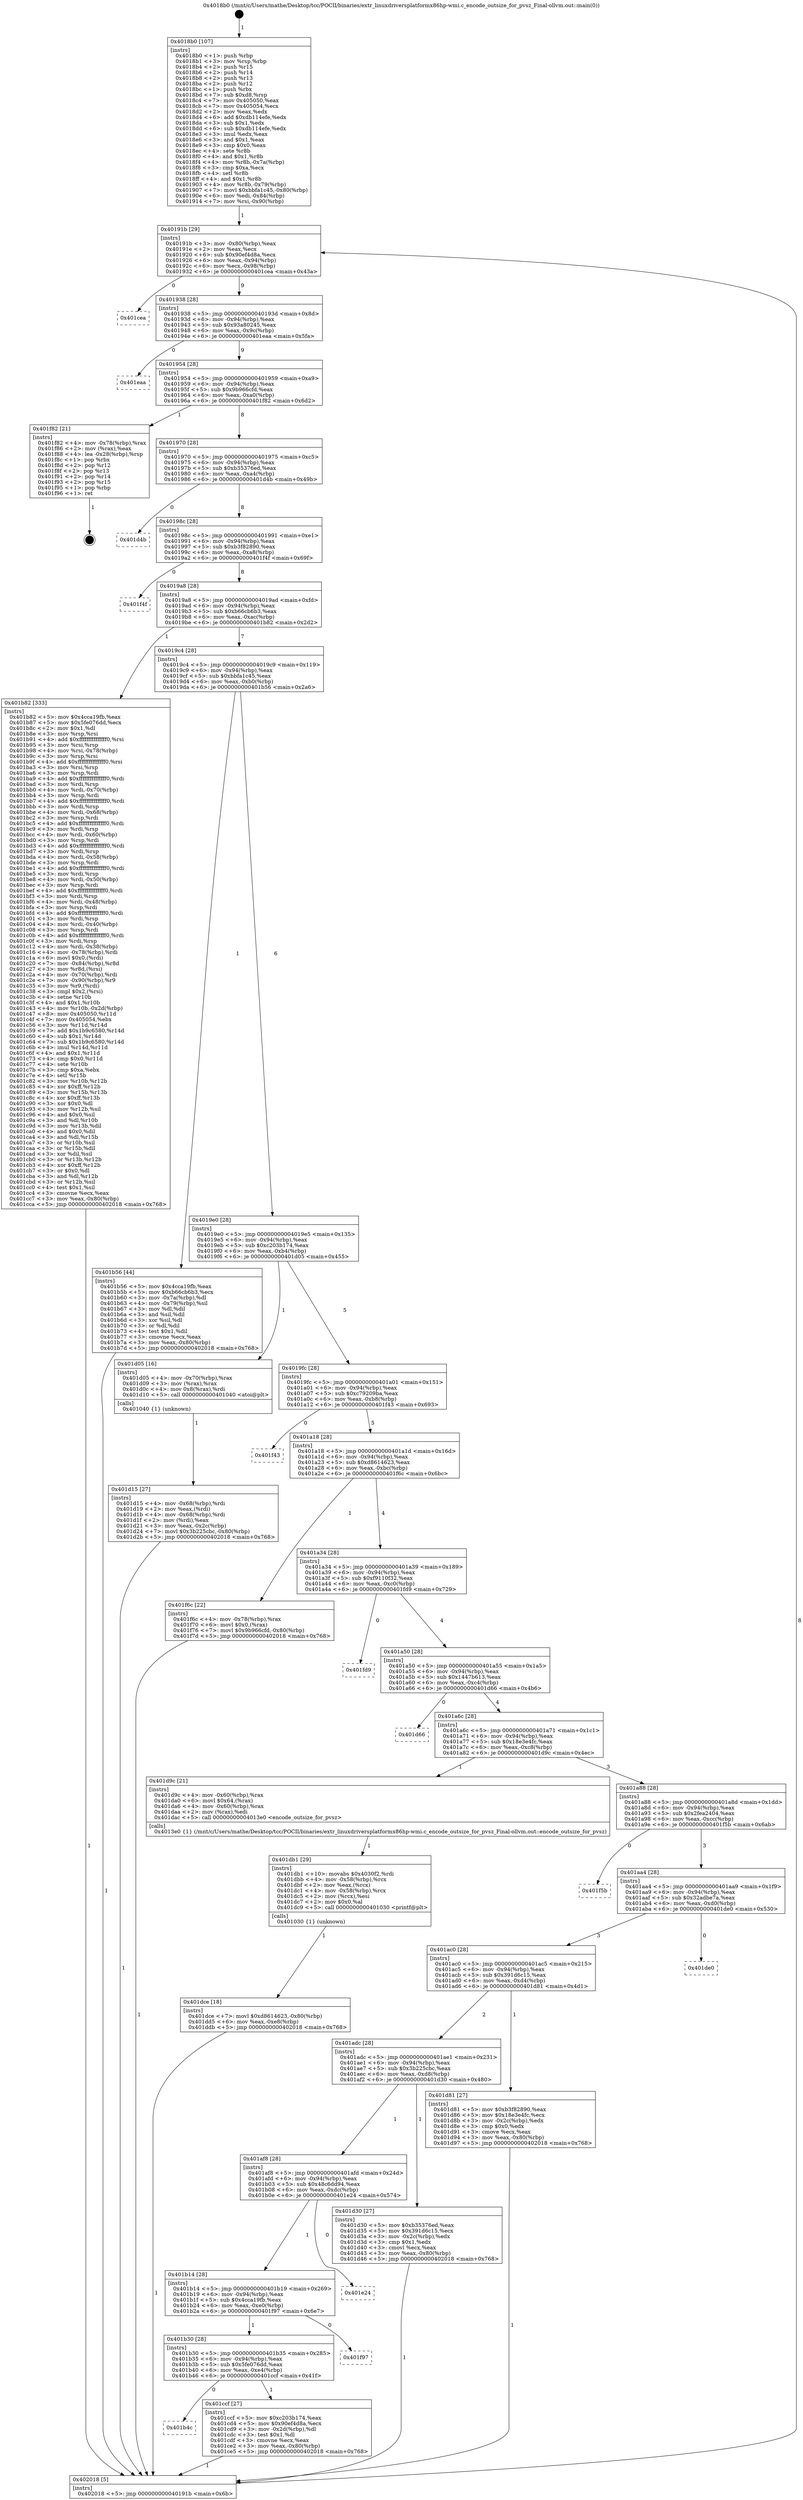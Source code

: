digraph "0x4018b0" {
  label = "0x4018b0 (/mnt/c/Users/mathe/Desktop/tcc/POCII/binaries/extr_linuxdriversplatformx86hp-wmi.c_encode_outsize_for_pvsz_Final-ollvm.out::main(0))"
  labelloc = "t"
  node[shape=record]

  Entry [label="",width=0.3,height=0.3,shape=circle,fillcolor=black,style=filled]
  "0x40191b" [label="{
     0x40191b [29]\l
     | [instrs]\l
     &nbsp;&nbsp;0x40191b \<+3\>: mov -0x80(%rbp),%eax\l
     &nbsp;&nbsp;0x40191e \<+2\>: mov %eax,%ecx\l
     &nbsp;&nbsp;0x401920 \<+6\>: sub $0x90ef4d8a,%ecx\l
     &nbsp;&nbsp;0x401926 \<+6\>: mov %eax,-0x94(%rbp)\l
     &nbsp;&nbsp;0x40192c \<+6\>: mov %ecx,-0x98(%rbp)\l
     &nbsp;&nbsp;0x401932 \<+6\>: je 0000000000401cea \<main+0x43a\>\l
  }"]
  "0x401cea" [label="{
     0x401cea\l
  }", style=dashed]
  "0x401938" [label="{
     0x401938 [28]\l
     | [instrs]\l
     &nbsp;&nbsp;0x401938 \<+5\>: jmp 000000000040193d \<main+0x8d\>\l
     &nbsp;&nbsp;0x40193d \<+6\>: mov -0x94(%rbp),%eax\l
     &nbsp;&nbsp;0x401943 \<+5\>: sub $0x93a80245,%eax\l
     &nbsp;&nbsp;0x401948 \<+6\>: mov %eax,-0x9c(%rbp)\l
     &nbsp;&nbsp;0x40194e \<+6\>: je 0000000000401eaa \<main+0x5fa\>\l
  }"]
  Exit [label="",width=0.3,height=0.3,shape=circle,fillcolor=black,style=filled,peripheries=2]
  "0x401eaa" [label="{
     0x401eaa\l
  }", style=dashed]
  "0x401954" [label="{
     0x401954 [28]\l
     | [instrs]\l
     &nbsp;&nbsp;0x401954 \<+5\>: jmp 0000000000401959 \<main+0xa9\>\l
     &nbsp;&nbsp;0x401959 \<+6\>: mov -0x94(%rbp),%eax\l
     &nbsp;&nbsp;0x40195f \<+5\>: sub $0x9b966cfd,%eax\l
     &nbsp;&nbsp;0x401964 \<+6\>: mov %eax,-0xa0(%rbp)\l
     &nbsp;&nbsp;0x40196a \<+6\>: je 0000000000401f82 \<main+0x6d2\>\l
  }"]
  "0x401dce" [label="{
     0x401dce [18]\l
     | [instrs]\l
     &nbsp;&nbsp;0x401dce \<+7\>: movl $0xd8614623,-0x80(%rbp)\l
     &nbsp;&nbsp;0x401dd5 \<+6\>: mov %eax,-0xe8(%rbp)\l
     &nbsp;&nbsp;0x401ddb \<+5\>: jmp 0000000000402018 \<main+0x768\>\l
  }"]
  "0x401f82" [label="{
     0x401f82 [21]\l
     | [instrs]\l
     &nbsp;&nbsp;0x401f82 \<+4\>: mov -0x78(%rbp),%rax\l
     &nbsp;&nbsp;0x401f86 \<+2\>: mov (%rax),%eax\l
     &nbsp;&nbsp;0x401f88 \<+4\>: lea -0x28(%rbp),%rsp\l
     &nbsp;&nbsp;0x401f8c \<+1\>: pop %rbx\l
     &nbsp;&nbsp;0x401f8d \<+2\>: pop %r12\l
     &nbsp;&nbsp;0x401f8f \<+2\>: pop %r13\l
     &nbsp;&nbsp;0x401f91 \<+2\>: pop %r14\l
     &nbsp;&nbsp;0x401f93 \<+2\>: pop %r15\l
     &nbsp;&nbsp;0x401f95 \<+1\>: pop %rbp\l
     &nbsp;&nbsp;0x401f96 \<+1\>: ret\l
  }"]
  "0x401970" [label="{
     0x401970 [28]\l
     | [instrs]\l
     &nbsp;&nbsp;0x401970 \<+5\>: jmp 0000000000401975 \<main+0xc5\>\l
     &nbsp;&nbsp;0x401975 \<+6\>: mov -0x94(%rbp),%eax\l
     &nbsp;&nbsp;0x40197b \<+5\>: sub $0xb35376ed,%eax\l
     &nbsp;&nbsp;0x401980 \<+6\>: mov %eax,-0xa4(%rbp)\l
     &nbsp;&nbsp;0x401986 \<+6\>: je 0000000000401d4b \<main+0x49b\>\l
  }"]
  "0x401db1" [label="{
     0x401db1 [29]\l
     | [instrs]\l
     &nbsp;&nbsp;0x401db1 \<+10\>: movabs $0x4030f2,%rdi\l
     &nbsp;&nbsp;0x401dbb \<+4\>: mov -0x58(%rbp),%rcx\l
     &nbsp;&nbsp;0x401dbf \<+2\>: mov %eax,(%rcx)\l
     &nbsp;&nbsp;0x401dc1 \<+4\>: mov -0x58(%rbp),%rcx\l
     &nbsp;&nbsp;0x401dc5 \<+2\>: mov (%rcx),%esi\l
     &nbsp;&nbsp;0x401dc7 \<+2\>: mov $0x0,%al\l
     &nbsp;&nbsp;0x401dc9 \<+5\>: call 0000000000401030 \<printf@plt\>\l
     | [calls]\l
     &nbsp;&nbsp;0x401030 \{1\} (unknown)\l
  }"]
  "0x401d4b" [label="{
     0x401d4b\l
  }", style=dashed]
  "0x40198c" [label="{
     0x40198c [28]\l
     | [instrs]\l
     &nbsp;&nbsp;0x40198c \<+5\>: jmp 0000000000401991 \<main+0xe1\>\l
     &nbsp;&nbsp;0x401991 \<+6\>: mov -0x94(%rbp),%eax\l
     &nbsp;&nbsp;0x401997 \<+5\>: sub $0xb3f82890,%eax\l
     &nbsp;&nbsp;0x40199c \<+6\>: mov %eax,-0xa8(%rbp)\l
     &nbsp;&nbsp;0x4019a2 \<+6\>: je 0000000000401f4f \<main+0x69f\>\l
  }"]
  "0x401d15" [label="{
     0x401d15 [27]\l
     | [instrs]\l
     &nbsp;&nbsp;0x401d15 \<+4\>: mov -0x68(%rbp),%rdi\l
     &nbsp;&nbsp;0x401d19 \<+2\>: mov %eax,(%rdi)\l
     &nbsp;&nbsp;0x401d1b \<+4\>: mov -0x68(%rbp),%rdi\l
     &nbsp;&nbsp;0x401d1f \<+2\>: mov (%rdi),%eax\l
     &nbsp;&nbsp;0x401d21 \<+3\>: mov %eax,-0x2c(%rbp)\l
     &nbsp;&nbsp;0x401d24 \<+7\>: movl $0x3b225cbc,-0x80(%rbp)\l
     &nbsp;&nbsp;0x401d2b \<+5\>: jmp 0000000000402018 \<main+0x768\>\l
  }"]
  "0x401f4f" [label="{
     0x401f4f\l
  }", style=dashed]
  "0x4019a8" [label="{
     0x4019a8 [28]\l
     | [instrs]\l
     &nbsp;&nbsp;0x4019a8 \<+5\>: jmp 00000000004019ad \<main+0xfd\>\l
     &nbsp;&nbsp;0x4019ad \<+6\>: mov -0x94(%rbp),%eax\l
     &nbsp;&nbsp;0x4019b3 \<+5\>: sub $0xb66cb6b3,%eax\l
     &nbsp;&nbsp;0x4019b8 \<+6\>: mov %eax,-0xac(%rbp)\l
     &nbsp;&nbsp;0x4019be \<+6\>: je 0000000000401b82 \<main+0x2d2\>\l
  }"]
  "0x401b4c" [label="{
     0x401b4c\l
  }", style=dashed]
  "0x401b82" [label="{
     0x401b82 [333]\l
     | [instrs]\l
     &nbsp;&nbsp;0x401b82 \<+5\>: mov $0x4cca19fb,%eax\l
     &nbsp;&nbsp;0x401b87 \<+5\>: mov $0x5fe076dd,%ecx\l
     &nbsp;&nbsp;0x401b8c \<+2\>: mov $0x1,%dl\l
     &nbsp;&nbsp;0x401b8e \<+3\>: mov %rsp,%rsi\l
     &nbsp;&nbsp;0x401b91 \<+4\>: add $0xfffffffffffffff0,%rsi\l
     &nbsp;&nbsp;0x401b95 \<+3\>: mov %rsi,%rsp\l
     &nbsp;&nbsp;0x401b98 \<+4\>: mov %rsi,-0x78(%rbp)\l
     &nbsp;&nbsp;0x401b9c \<+3\>: mov %rsp,%rsi\l
     &nbsp;&nbsp;0x401b9f \<+4\>: add $0xfffffffffffffff0,%rsi\l
     &nbsp;&nbsp;0x401ba3 \<+3\>: mov %rsi,%rsp\l
     &nbsp;&nbsp;0x401ba6 \<+3\>: mov %rsp,%rdi\l
     &nbsp;&nbsp;0x401ba9 \<+4\>: add $0xfffffffffffffff0,%rdi\l
     &nbsp;&nbsp;0x401bad \<+3\>: mov %rdi,%rsp\l
     &nbsp;&nbsp;0x401bb0 \<+4\>: mov %rdi,-0x70(%rbp)\l
     &nbsp;&nbsp;0x401bb4 \<+3\>: mov %rsp,%rdi\l
     &nbsp;&nbsp;0x401bb7 \<+4\>: add $0xfffffffffffffff0,%rdi\l
     &nbsp;&nbsp;0x401bbb \<+3\>: mov %rdi,%rsp\l
     &nbsp;&nbsp;0x401bbe \<+4\>: mov %rdi,-0x68(%rbp)\l
     &nbsp;&nbsp;0x401bc2 \<+3\>: mov %rsp,%rdi\l
     &nbsp;&nbsp;0x401bc5 \<+4\>: add $0xfffffffffffffff0,%rdi\l
     &nbsp;&nbsp;0x401bc9 \<+3\>: mov %rdi,%rsp\l
     &nbsp;&nbsp;0x401bcc \<+4\>: mov %rdi,-0x60(%rbp)\l
     &nbsp;&nbsp;0x401bd0 \<+3\>: mov %rsp,%rdi\l
     &nbsp;&nbsp;0x401bd3 \<+4\>: add $0xfffffffffffffff0,%rdi\l
     &nbsp;&nbsp;0x401bd7 \<+3\>: mov %rdi,%rsp\l
     &nbsp;&nbsp;0x401bda \<+4\>: mov %rdi,-0x58(%rbp)\l
     &nbsp;&nbsp;0x401bde \<+3\>: mov %rsp,%rdi\l
     &nbsp;&nbsp;0x401be1 \<+4\>: add $0xfffffffffffffff0,%rdi\l
     &nbsp;&nbsp;0x401be5 \<+3\>: mov %rdi,%rsp\l
     &nbsp;&nbsp;0x401be8 \<+4\>: mov %rdi,-0x50(%rbp)\l
     &nbsp;&nbsp;0x401bec \<+3\>: mov %rsp,%rdi\l
     &nbsp;&nbsp;0x401bef \<+4\>: add $0xfffffffffffffff0,%rdi\l
     &nbsp;&nbsp;0x401bf3 \<+3\>: mov %rdi,%rsp\l
     &nbsp;&nbsp;0x401bf6 \<+4\>: mov %rdi,-0x48(%rbp)\l
     &nbsp;&nbsp;0x401bfa \<+3\>: mov %rsp,%rdi\l
     &nbsp;&nbsp;0x401bfd \<+4\>: add $0xfffffffffffffff0,%rdi\l
     &nbsp;&nbsp;0x401c01 \<+3\>: mov %rdi,%rsp\l
     &nbsp;&nbsp;0x401c04 \<+4\>: mov %rdi,-0x40(%rbp)\l
     &nbsp;&nbsp;0x401c08 \<+3\>: mov %rsp,%rdi\l
     &nbsp;&nbsp;0x401c0b \<+4\>: add $0xfffffffffffffff0,%rdi\l
     &nbsp;&nbsp;0x401c0f \<+3\>: mov %rdi,%rsp\l
     &nbsp;&nbsp;0x401c12 \<+4\>: mov %rdi,-0x38(%rbp)\l
     &nbsp;&nbsp;0x401c16 \<+4\>: mov -0x78(%rbp),%rdi\l
     &nbsp;&nbsp;0x401c1a \<+6\>: movl $0x0,(%rdi)\l
     &nbsp;&nbsp;0x401c20 \<+7\>: mov -0x84(%rbp),%r8d\l
     &nbsp;&nbsp;0x401c27 \<+3\>: mov %r8d,(%rsi)\l
     &nbsp;&nbsp;0x401c2a \<+4\>: mov -0x70(%rbp),%rdi\l
     &nbsp;&nbsp;0x401c2e \<+7\>: mov -0x90(%rbp),%r9\l
     &nbsp;&nbsp;0x401c35 \<+3\>: mov %r9,(%rdi)\l
     &nbsp;&nbsp;0x401c38 \<+3\>: cmpl $0x2,(%rsi)\l
     &nbsp;&nbsp;0x401c3b \<+4\>: setne %r10b\l
     &nbsp;&nbsp;0x401c3f \<+4\>: and $0x1,%r10b\l
     &nbsp;&nbsp;0x401c43 \<+4\>: mov %r10b,-0x2d(%rbp)\l
     &nbsp;&nbsp;0x401c47 \<+8\>: mov 0x405050,%r11d\l
     &nbsp;&nbsp;0x401c4f \<+7\>: mov 0x405054,%ebx\l
     &nbsp;&nbsp;0x401c56 \<+3\>: mov %r11d,%r14d\l
     &nbsp;&nbsp;0x401c59 \<+7\>: add $0x1b9c6580,%r14d\l
     &nbsp;&nbsp;0x401c60 \<+4\>: sub $0x1,%r14d\l
     &nbsp;&nbsp;0x401c64 \<+7\>: sub $0x1b9c6580,%r14d\l
     &nbsp;&nbsp;0x401c6b \<+4\>: imul %r14d,%r11d\l
     &nbsp;&nbsp;0x401c6f \<+4\>: and $0x1,%r11d\l
     &nbsp;&nbsp;0x401c73 \<+4\>: cmp $0x0,%r11d\l
     &nbsp;&nbsp;0x401c77 \<+4\>: sete %r10b\l
     &nbsp;&nbsp;0x401c7b \<+3\>: cmp $0xa,%ebx\l
     &nbsp;&nbsp;0x401c7e \<+4\>: setl %r15b\l
     &nbsp;&nbsp;0x401c82 \<+3\>: mov %r10b,%r12b\l
     &nbsp;&nbsp;0x401c85 \<+4\>: xor $0xff,%r12b\l
     &nbsp;&nbsp;0x401c89 \<+3\>: mov %r15b,%r13b\l
     &nbsp;&nbsp;0x401c8c \<+4\>: xor $0xff,%r13b\l
     &nbsp;&nbsp;0x401c90 \<+3\>: xor $0x0,%dl\l
     &nbsp;&nbsp;0x401c93 \<+3\>: mov %r12b,%sil\l
     &nbsp;&nbsp;0x401c96 \<+4\>: and $0x0,%sil\l
     &nbsp;&nbsp;0x401c9a \<+3\>: and %dl,%r10b\l
     &nbsp;&nbsp;0x401c9d \<+3\>: mov %r13b,%dil\l
     &nbsp;&nbsp;0x401ca0 \<+4\>: and $0x0,%dil\l
     &nbsp;&nbsp;0x401ca4 \<+3\>: and %dl,%r15b\l
     &nbsp;&nbsp;0x401ca7 \<+3\>: or %r10b,%sil\l
     &nbsp;&nbsp;0x401caa \<+3\>: or %r15b,%dil\l
     &nbsp;&nbsp;0x401cad \<+3\>: xor %dil,%sil\l
     &nbsp;&nbsp;0x401cb0 \<+3\>: or %r13b,%r12b\l
     &nbsp;&nbsp;0x401cb3 \<+4\>: xor $0xff,%r12b\l
     &nbsp;&nbsp;0x401cb7 \<+3\>: or $0x0,%dl\l
     &nbsp;&nbsp;0x401cba \<+3\>: and %dl,%r12b\l
     &nbsp;&nbsp;0x401cbd \<+3\>: or %r12b,%sil\l
     &nbsp;&nbsp;0x401cc0 \<+4\>: test $0x1,%sil\l
     &nbsp;&nbsp;0x401cc4 \<+3\>: cmovne %ecx,%eax\l
     &nbsp;&nbsp;0x401cc7 \<+3\>: mov %eax,-0x80(%rbp)\l
     &nbsp;&nbsp;0x401cca \<+5\>: jmp 0000000000402018 \<main+0x768\>\l
  }"]
  "0x4019c4" [label="{
     0x4019c4 [28]\l
     | [instrs]\l
     &nbsp;&nbsp;0x4019c4 \<+5\>: jmp 00000000004019c9 \<main+0x119\>\l
     &nbsp;&nbsp;0x4019c9 \<+6\>: mov -0x94(%rbp),%eax\l
     &nbsp;&nbsp;0x4019cf \<+5\>: sub $0xbbfa1c45,%eax\l
     &nbsp;&nbsp;0x4019d4 \<+6\>: mov %eax,-0xb0(%rbp)\l
     &nbsp;&nbsp;0x4019da \<+6\>: je 0000000000401b56 \<main+0x2a6\>\l
  }"]
  "0x401ccf" [label="{
     0x401ccf [27]\l
     | [instrs]\l
     &nbsp;&nbsp;0x401ccf \<+5\>: mov $0xc203b174,%eax\l
     &nbsp;&nbsp;0x401cd4 \<+5\>: mov $0x90ef4d8a,%ecx\l
     &nbsp;&nbsp;0x401cd9 \<+3\>: mov -0x2d(%rbp),%dl\l
     &nbsp;&nbsp;0x401cdc \<+3\>: test $0x1,%dl\l
     &nbsp;&nbsp;0x401cdf \<+3\>: cmovne %ecx,%eax\l
     &nbsp;&nbsp;0x401ce2 \<+3\>: mov %eax,-0x80(%rbp)\l
     &nbsp;&nbsp;0x401ce5 \<+5\>: jmp 0000000000402018 \<main+0x768\>\l
  }"]
  "0x401b56" [label="{
     0x401b56 [44]\l
     | [instrs]\l
     &nbsp;&nbsp;0x401b56 \<+5\>: mov $0x4cca19fb,%eax\l
     &nbsp;&nbsp;0x401b5b \<+5\>: mov $0xb66cb6b3,%ecx\l
     &nbsp;&nbsp;0x401b60 \<+3\>: mov -0x7a(%rbp),%dl\l
     &nbsp;&nbsp;0x401b63 \<+4\>: mov -0x79(%rbp),%sil\l
     &nbsp;&nbsp;0x401b67 \<+3\>: mov %dl,%dil\l
     &nbsp;&nbsp;0x401b6a \<+3\>: and %sil,%dil\l
     &nbsp;&nbsp;0x401b6d \<+3\>: xor %sil,%dl\l
     &nbsp;&nbsp;0x401b70 \<+3\>: or %dl,%dil\l
     &nbsp;&nbsp;0x401b73 \<+4\>: test $0x1,%dil\l
     &nbsp;&nbsp;0x401b77 \<+3\>: cmovne %ecx,%eax\l
     &nbsp;&nbsp;0x401b7a \<+3\>: mov %eax,-0x80(%rbp)\l
     &nbsp;&nbsp;0x401b7d \<+5\>: jmp 0000000000402018 \<main+0x768\>\l
  }"]
  "0x4019e0" [label="{
     0x4019e0 [28]\l
     | [instrs]\l
     &nbsp;&nbsp;0x4019e0 \<+5\>: jmp 00000000004019e5 \<main+0x135\>\l
     &nbsp;&nbsp;0x4019e5 \<+6\>: mov -0x94(%rbp),%eax\l
     &nbsp;&nbsp;0x4019eb \<+5\>: sub $0xc203b174,%eax\l
     &nbsp;&nbsp;0x4019f0 \<+6\>: mov %eax,-0xb4(%rbp)\l
     &nbsp;&nbsp;0x4019f6 \<+6\>: je 0000000000401d05 \<main+0x455\>\l
  }"]
  "0x402018" [label="{
     0x402018 [5]\l
     | [instrs]\l
     &nbsp;&nbsp;0x402018 \<+5\>: jmp 000000000040191b \<main+0x6b\>\l
  }"]
  "0x4018b0" [label="{
     0x4018b0 [107]\l
     | [instrs]\l
     &nbsp;&nbsp;0x4018b0 \<+1\>: push %rbp\l
     &nbsp;&nbsp;0x4018b1 \<+3\>: mov %rsp,%rbp\l
     &nbsp;&nbsp;0x4018b4 \<+2\>: push %r15\l
     &nbsp;&nbsp;0x4018b6 \<+2\>: push %r14\l
     &nbsp;&nbsp;0x4018b8 \<+2\>: push %r13\l
     &nbsp;&nbsp;0x4018ba \<+2\>: push %r12\l
     &nbsp;&nbsp;0x4018bc \<+1\>: push %rbx\l
     &nbsp;&nbsp;0x4018bd \<+7\>: sub $0xd8,%rsp\l
     &nbsp;&nbsp;0x4018c4 \<+7\>: mov 0x405050,%eax\l
     &nbsp;&nbsp;0x4018cb \<+7\>: mov 0x405054,%ecx\l
     &nbsp;&nbsp;0x4018d2 \<+2\>: mov %eax,%edx\l
     &nbsp;&nbsp;0x4018d4 \<+6\>: add $0xdb114efe,%edx\l
     &nbsp;&nbsp;0x4018da \<+3\>: sub $0x1,%edx\l
     &nbsp;&nbsp;0x4018dd \<+6\>: sub $0xdb114efe,%edx\l
     &nbsp;&nbsp;0x4018e3 \<+3\>: imul %edx,%eax\l
     &nbsp;&nbsp;0x4018e6 \<+3\>: and $0x1,%eax\l
     &nbsp;&nbsp;0x4018e9 \<+3\>: cmp $0x0,%eax\l
     &nbsp;&nbsp;0x4018ec \<+4\>: sete %r8b\l
     &nbsp;&nbsp;0x4018f0 \<+4\>: and $0x1,%r8b\l
     &nbsp;&nbsp;0x4018f4 \<+4\>: mov %r8b,-0x7a(%rbp)\l
     &nbsp;&nbsp;0x4018f8 \<+3\>: cmp $0xa,%ecx\l
     &nbsp;&nbsp;0x4018fb \<+4\>: setl %r8b\l
     &nbsp;&nbsp;0x4018ff \<+4\>: and $0x1,%r8b\l
     &nbsp;&nbsp;0x401903 \<+4\>: mov %r8b,-0x79(%rbp)\l
     &nbsp;&nbsp;0x401907 \<+7\>: movl $0xbbfa1c45,-0x80(%rbp)\l
     &nbsp;&nbsp;0x40190e \<+6\>: mov %edi,-0x84(%rbp)\l
     &nbsp;&nbsp;0x401914 \<+7\>: mov %rsi,-0x90(%rbp)\l
  }"]
  "0x401b30" [label="{
     0x401b30 [28]\l
     | [instrs]\l
     &nbsp;&nbsp;0x401b30 \<+5\>: jmp 0000000000401b35 \<main+0x285\>\l
     &nbsp;&nbsp;0x401b35 \<+6\>: mov -0x94(%rbp),%eax\l
     &nbsp;&nbsp;0x401b3b \<+5\>: sub $0x5fe076dd,%eax\l
     &nbsp;&nbsp;0x401b40 \<+6\>: mov %eax,-0xe4(%rbp)\l
     &nbsp;&nbsp;0x401b46 \<+6\>: je 0000000000401ccf \<main+0x41f\>\l
  }"]
  "0x401f97" [label="{
     0x401f97\l
  }", style=dashed]
  "0x401d05" [label="{
     0x401d05 [16]\l
     | [instrs]\l
     &nbsp;&nbsp;0x401d05 \<+4\>: mov -0x70(%rbp),%rax\l
     &nbsp;&nbsp;0x401d09 \<+3\>: mov (%rax),%rax\l
     &nbsp;&nbsp;0x401d0c \<+4\>: mov 0x8(%rax),%rdi\l
     &nbsp;&nbsp;0x401d10 \<+5\>: call 0000000000401040 \<atoi@plt\>\l
     | [calls]\l
     &nbsp;&nbsp;0x401040 \{1\} (unknown)\l
  }"]
  "0x4019fc" [label="{
     0x4019fc [28]\l
     | [instrs]\l
     &nbsp;&nbsp;0x4019fc \<+5\>: jmp 0000000000401a01 \<main+0x151\>\l
     &nbsp;&nbsp;0x401a01 \<+6\>: mov -0x94(%rbp),%eax\l
     &nbsp;&nbsp;0x401a07 \<+5\>: sub $0xc79209ba,%eax\l
     &nbsp;&nbsp;0x401a0c \<+6\>: mov %eax,-0xb8(%rbp)\l
     &nbsp;&nbsp;0x401a12 \<+6\>: je 0000000000401f43 \<main+0x693\>\l
  }"]
  "0x401b14" [label="{
     0x401b14 [28]\l
     | [instrs]\l
     &nbsp;&nbsp;0x401b14 \<+5\>: jmp 0000000000401b19 \<main+0x269\>\l
     &nbsp;&nbsp;0x401b19 \<+6\>: mov -0x94(%rbp),%eax\l
     &nbsp;&nbsp;0x401b1f \<+5\>: sub $0x4cca19fb,%eax\l
     &nbsp;&nbsp;0x401b24 \<+6\>: mov %eax,-0xe0(%rbp)\l
     &nbsp;&nbsp;0x401b2a \<+6\>: je 0000000000401f97 \<main+0x6e7\>\l
  }"]
  "0x401f43" [label="{
     0x401f43\l
  }", style=dashed]
  "0x401a18" [label="{
     0x401a18 [28]\l
     | [instrs]\l
     &nbsp;&nbsp;0x401a18 \<+5\>: jmp 0000000000401a1d \<main+0x16d\>\l
     &nbsp;&nbsp;0x401a1d \<+6\>: mov -0x94(%rbp),%eax\l
     &nbsp;&nbsp;0x401a23 \<+5\>: sub $0xd8614623,%eax\l
     &nbsp;&nbsp;0x401a28 \<+6\>: mov %eax,-0xbc(%rbp)\l
     &nbsp;&nbsp;0x401a2e \<+6\>: je 0000000000401f6c \<main+0x6bc\>\l
  }"]
  "0x401e24" [label="{
     0x401e24\l
  }", style=dashed]
  "0x401f6c" [label="{
     0x401f6c [22]\l
     | [instrs]\l
     &nbsp;&nbsp;0x401f6c \<+4\>: mov -0x78(%rbp),%rax\l
     &nbsp;&nbsp;0x401f70 \<+6\>: movl $0x0,(%rax)\l
     &nbsp;&nbsp;0x401f76 \<+7\>: movl $0x9b966cfd,-0x80(%rbp)\l
     &nbsp;&nbsp;0x401f7d \<+5\>: jmp 0000000000402018 \<main+0x768\>\l
  }"]
  "0x401a34" [label="{
     0x401a34 [28]\l
     | [instrs]\l
     &nbsp;&nbsp;0x401a34 \<+5\>: jmp 0000000000401a39 \<main+0x189\>\l
     &nbsp;&nbsp;0x401a39 \<+6\>: mov -0x94(%rbp),%eax\l
     &nbsp;&nbsp;0x401a3f \<+5\>: sub $0xf9110f32,%eax\l
     &nbsp;&nbsp;0x401a44 \<+6\>: mov %eax,-0xc0(%rbp)\l
     &nbsp;&nbsp;0x401a4a \<+6\>: je 0000000000401fd9 \<main+0x729\>\l
  }"]
  "0x401af8" [label="{
     0x401af8 [28]\l
     | [instrs]\l
     &nbsp;&nbsp;0x401af8 \<+5\>: jmp 0000000000401afd \<main+0x24d\>\l
     &nbsp;&nbsp;0x401afd \<+6\>: mov -0x94(%rbp),%eax\l
     &nbsp;&nbsp;0x401b03 \<+5\>: sub $0x48c6dd94,%eax\l
     &nbsp;&nbsp;0x401b08 \<+6\>: mov %eax,-0xdc(%rbp)\l
     &nbsp;&nbsp;0x401b0e \<+6\>: je 0000000000401e24 \<main+0x574\>\l
  }"]
  "0x401fd9" [label="{
     0x401fd9\l
  }", style=dashed]
  "0x401a50" [label="{
     0x401a50 [28]\l
     | [instrs]\l
     &nbsp;&nbsp;0x401a50 \<+5\>: jmp 0000000000401a55 \<main+0x1a5\>\l
     &nbsp;&nbsp;0x401a55 \<+6\>: mov -0x94(%rbp),%eax\l
     &nbsp;&nbsp;0x401a5b \<+5\>: sub $0x1447b613,%eax\l
     &nbsp;&nbsp;0x401a60 \<+6\>: mov %eax,-0xc4(%rbp)\l
     &nbsp;&nbsp;0x401a66 \<+6\>: je 0000000000401d66 \<main+0x4b6\>\l
  }"]
  "0x401d30" [label="{
     0x401d30 [27]\l
     | [instrs]\l
     &nbsp;&nbsp;0x401d30 \<+5\>: mov $0xb35376ed,%eax\l
     &nbsp;&nbsp;0x401d35 \<+5\>: mov $0x391d6c15,%ecx\l
     &nbsp;&nbsp;0x401d3a \<+3\>: mov -0x2c(%rbp),%edx\l
     &nbsp;&nbsp;0x401d3d \<+3\>: cmp $0x1,%edx\l
     &nbsp;&nbsp;0x401d40 \<+3\>: cmovl %ecx,%eax\l
     &nbsp;&nbsp;0x401d43 \<+3\>: mov %eax,-0x80(%rbp)\l
     &nbsp;&nbsp;0x401d46 \<+5\>: jmp 0000000000402018 \<main+0x768\>\l
  }"]
  "0x401d66" [label="{
     0x401d66\l
  }", style=dashed]
  "0x401a6c" [label="{
     0x401a6c [28]\l
     | [instrs]\l
     &nbsp;&nbsp;0x401a6c \<+5\>: jmp 0000000000401a71 \<main+0x1c1\>\l
     &nbsp;&nbsp;0x401a71 \<+6\>: mov -0x94(%rbp),%eax\l
     &nbsp;&nbsp;0x401a77 \<+5\>: sub $0x18e3e4fc,%eax\l
     &nbsp;&nbsp;0x401a7c \<+6\>: mov %eax,-0xc8(%rbp)\l
     &nbsp;&nbsp;0x401a82 \<+6\>: je 0000000000401d9c \<main+0x4ec\>\l
  }"]
  "0x401adc" [label="{
     0x401adc [28]\l
     | [instrs]\l
     &nbsp;&nbsp;0x401adc \<+5\>: jmp 0000000000401ae1 \<main+0x231\>\l
     &nbsp;&nbsp;0x401ae1 \<+6\>: mov -0x94(%rbp),%eax\l
     &nbsp;&nbsp;0x401ae7 \<+5\>: sub $0x3b225cbc,%eax\l
     &nbsp;&nbsp;0x401aec \<+6\>: mov %eax,-0xd8(%rbp)\l
     &nbsp;&nbsp;0x401af2 \<+6\>: je 0000000000401d30 \<main+0x480\>\l
  }"]
  "0x401d9c" [label="{
     0x401d9c [21]\l
     | [instrs]\l
     &nbsp;&nbsp;0x401d9c \<+4\>: mov -0x60(%rbp),%rax\l
     &nbsp;&nbsp;0x401da0 \<+6\>: movl $0x64,(%rax)\l
     &nbsp;&nbsp;0x401da6 \<+4\>: mov -0x60(%rbp),%rax\l
     &nbsp;&nbsp;0x401daa \<+2\>: mov (%rax),%edi\l
     &nbsp;&nbsp;0x401dac \<+5\>: call 00000000004013e0 \<encode_outsize_for_pvsz\>\l
     | [calls]\l
     &nbsp;&nbsp;0x4013e0 \{1\} (/mnt/c/Users/mathe/Desktop/tcc/POCII/binaries/extr_linuxdriversplatformx86hp-wmi.c_encode_outsize_for_pvsz_Final-ollvm.out::encode_outsize_for_pvsz)\l
  }"]
  "0x401a88" [label="{
     0x401a88 [28]\l
     | [instrs]\l
     &nbsp;&nbsp;0x401a88 \<+5\>: jmp 0000000000401a8d \<main+0x1dd\>\l
     &nbsp;&nbsp;0x401a8d \<+6\>: mov -0x94(%rbp),%eax\l
     &nbsp;&nbsp;0x401a93 \<+5\>: sub $0x2fea2404,%eax\l
     &nbsp;&nbsp;0x401a98 \<+6\>: mov %eax,-0xcc(%rbp)\l
     &nbsp;&nbsp;0x401a9e \<+6\>: je 0000000000401f5b \<main+0x6ab\>\l
  }"]
  "0x401d81" [label="{
     0x401d81 [27]\l
     | [instrs]\l
     &nbsp;&nbsp;0x401d81 \<+5\>: mov $0xb3f82890,%eax\l
     &nbsp;&nbsp;0x401d86 \<+5\>: mov $0x18e3e4fc,%ecx\l
     &nbsp;&nbsp;0x401d8b \<+3\>: mov -0x2c(%rbp),%edx\l
     &nbsp;&nbsp;0x401d8e \<+3\>: cmp $0x0,%edx\l
     &nbsp;&nbsp;0x401d91 \<+3\>: cmove %ecx,%eax\l
     &nbsp;&nbsp;0x401d94 \<+3\>: mov %eax,-0x80(%rbp)\l
     &nbsp;&nbsp;0x401d97 \<+5\>: jmp 0000000000402018 \<main+0x768\>\l
  }"]
  "0x401f5b" [label="{
     0x401f5b\l
  }", style=dashed]
  "0x401aa4" [label="{
     0x401aa4 [28]\l
     | [instrs]\l
     &nbsp;&nbsp;0x401aa4 \<+5\>: jmp 0000000000401aa9 \<main+0x1f9\>\l
     &nbsp;&nbsp;0x401aa9 \<+6\>: mov -0x94(%rbp),%eax\l
     &nbsp;&nbsp;0x401aaf \<+5\>: sub $0x32adbe7a,%eax\l
     &nbsp;&nbsp;0x401ab4 \<+6\>: mov %eax,-0xd0(%rbp)\l
     &nbsp;&nbsp;0x401aba \<+6\>: je 0000000000401de0 \<main+0x530\>\l
  }"]
  "0x401ac0" [label="{
     0x401ac0 [28]\l
     | [instrs]\l
     &nbsp;&nbsp;0x401ac0 \<+5\>: jmp 0000000000401ac5 \<main+0x215\>\l
     &nbsp;&nbsp;0x401ac5 \<+6\>: mov -0x94(%rbp),%eax\l
     &nbsp;&nbsp;0x401acb \<+5\>: sub $0x391d6c15,%eax\l
     &nbsp;&nbsp;0x401ad0 \<+6\>: mov %eax,-0xd4(%rbp)\l
     &nbsp;&nbsp;0x401ad6 \<+6\>: je 0000000000401d81 \<main+0x4d1\>\l
  }"]
  "0x401de0" [label="{
     0x401de0\l
  }", style=dashed]
  Entry -> "0x4018b0" [label=" 1"]
  "0x40191b" -> "0x401cea" [label=" 0"]
  "0x40191b" -> "0x401938" [label=" 9"]
  "0x401f82" -> Exit [label=" 1"]
  "0x401938" -> "0x401eaa" [label=" 0"]
  "0x401938" -> "0x401954" [label=" 9"]
  "0x401f6c" -> "0x402018" [label=" 1"]
  "0x401954" -> "0x401f82" [label=" 1"]
  "0x401954" -> "0x401970" [label=" 8"]
  "0x401dce" -> "0x402018" [label=" 1"]
  "0x401970" -> "0x401d4b" [label=" 0"]
  "0x401970" -> "0x40198c" [label=" 8"]
  "0x401db1" -> "0x401dce" [label=" 1"]
  "0x40198c" -> "0x401f4f" [label=" 0"]
  "0x40198c" -> "0x4019a8" [label=" 8"]
  "0x401d9c" -> "0x401db1" [label=" 1"]
  "0x4019a8" -> "0x401b82" [label=" 1"]
  "0x4019a8" -> "0x4019c4" [label=" 7"]
  "0x401d81" -> "0x402018" [label=" 1"]
  "0x4019c4" -> "0x401b56" [label=" 1"]
  "0x4019c4" -> "0x4019e0" [label=" 6"]
  "0x401b56" -> "0x402018" [label=" 1"]
  "0x4018b0" -> "0x40191b" [label=" 1"]
  "0x402018" -> "0x40191b" [label=" 8"]
  "0x401d30" -> "0x402018" [label=" 1"]
  "0x401b82" -> "0x402018" [label=" 1"]
  "0x401d05" -> "0x401d15" [label=" 1"]
  "0x4019e0" -> "0x401d05" [label=" 1"]
  "0x4019e0" -> "0x4019fc" [label=" 5"]
  "0x401ccf" -> "0x402018" [label=" 1"]
  "0x4019fc" -> "0x401f43" [label=" 0"]
  "0x4019fc" -> "0x401a18" [label=" 5"]
  "0x401b30" -> "0x401ccf" [label=" 1"]
  "0x401a18" -> "0x401f6c" [label=" 1"]
  "0x401a18" -> "0x401a34" [label=" 4"]
  "0x401d15" -> "0x402018" [label=" 1"]
  "0x401a34" -> "0x401fd9" [label=" 0"]
  "0x401a34" -> "0x401a50" [label=" 4"]
  "0x401b14" -> "0x401f97" [label=" 0"]
  "0x401a50" -> "0x401d66" [label=" 0"]
  "0x401a50" -> "0x401a6c" [label=" 4"]
  "0x401b30" -> "0x401b4c" [label=" 0"]
  "0x401a6c" -> "0x401d9c" [label=" 1"]
  "0x401a6c" -> "0x401a88" [label=" 3"]
  "0x401af8" -> "0x401e24" [label=" 0"]
  "0x401a88" -> "0x401f5b" [label=" 0"]
  "0x401a88" -> "0x401aa4" [label=" 3"]
  "0x401b14" -> "0x401b30" [label=" 1"]
  "0x401aa4" -> "0x401de0" [label=" 0"]
  "0x401aa4" -> "0x401ac0" [label=" 3"]
  "0x401adc" -> "0x401af8" [label=" 1"]
  "0x401ac0" -> "0x401d81" [label=" 1"]
  "0x401ac0" -> "0x401adc" [label=" 2"]
  "0x401af8" -> "0x401b14" [label=" 1"]
  "0x401adc" -> "0x401d30" [label=" 1"]
}

